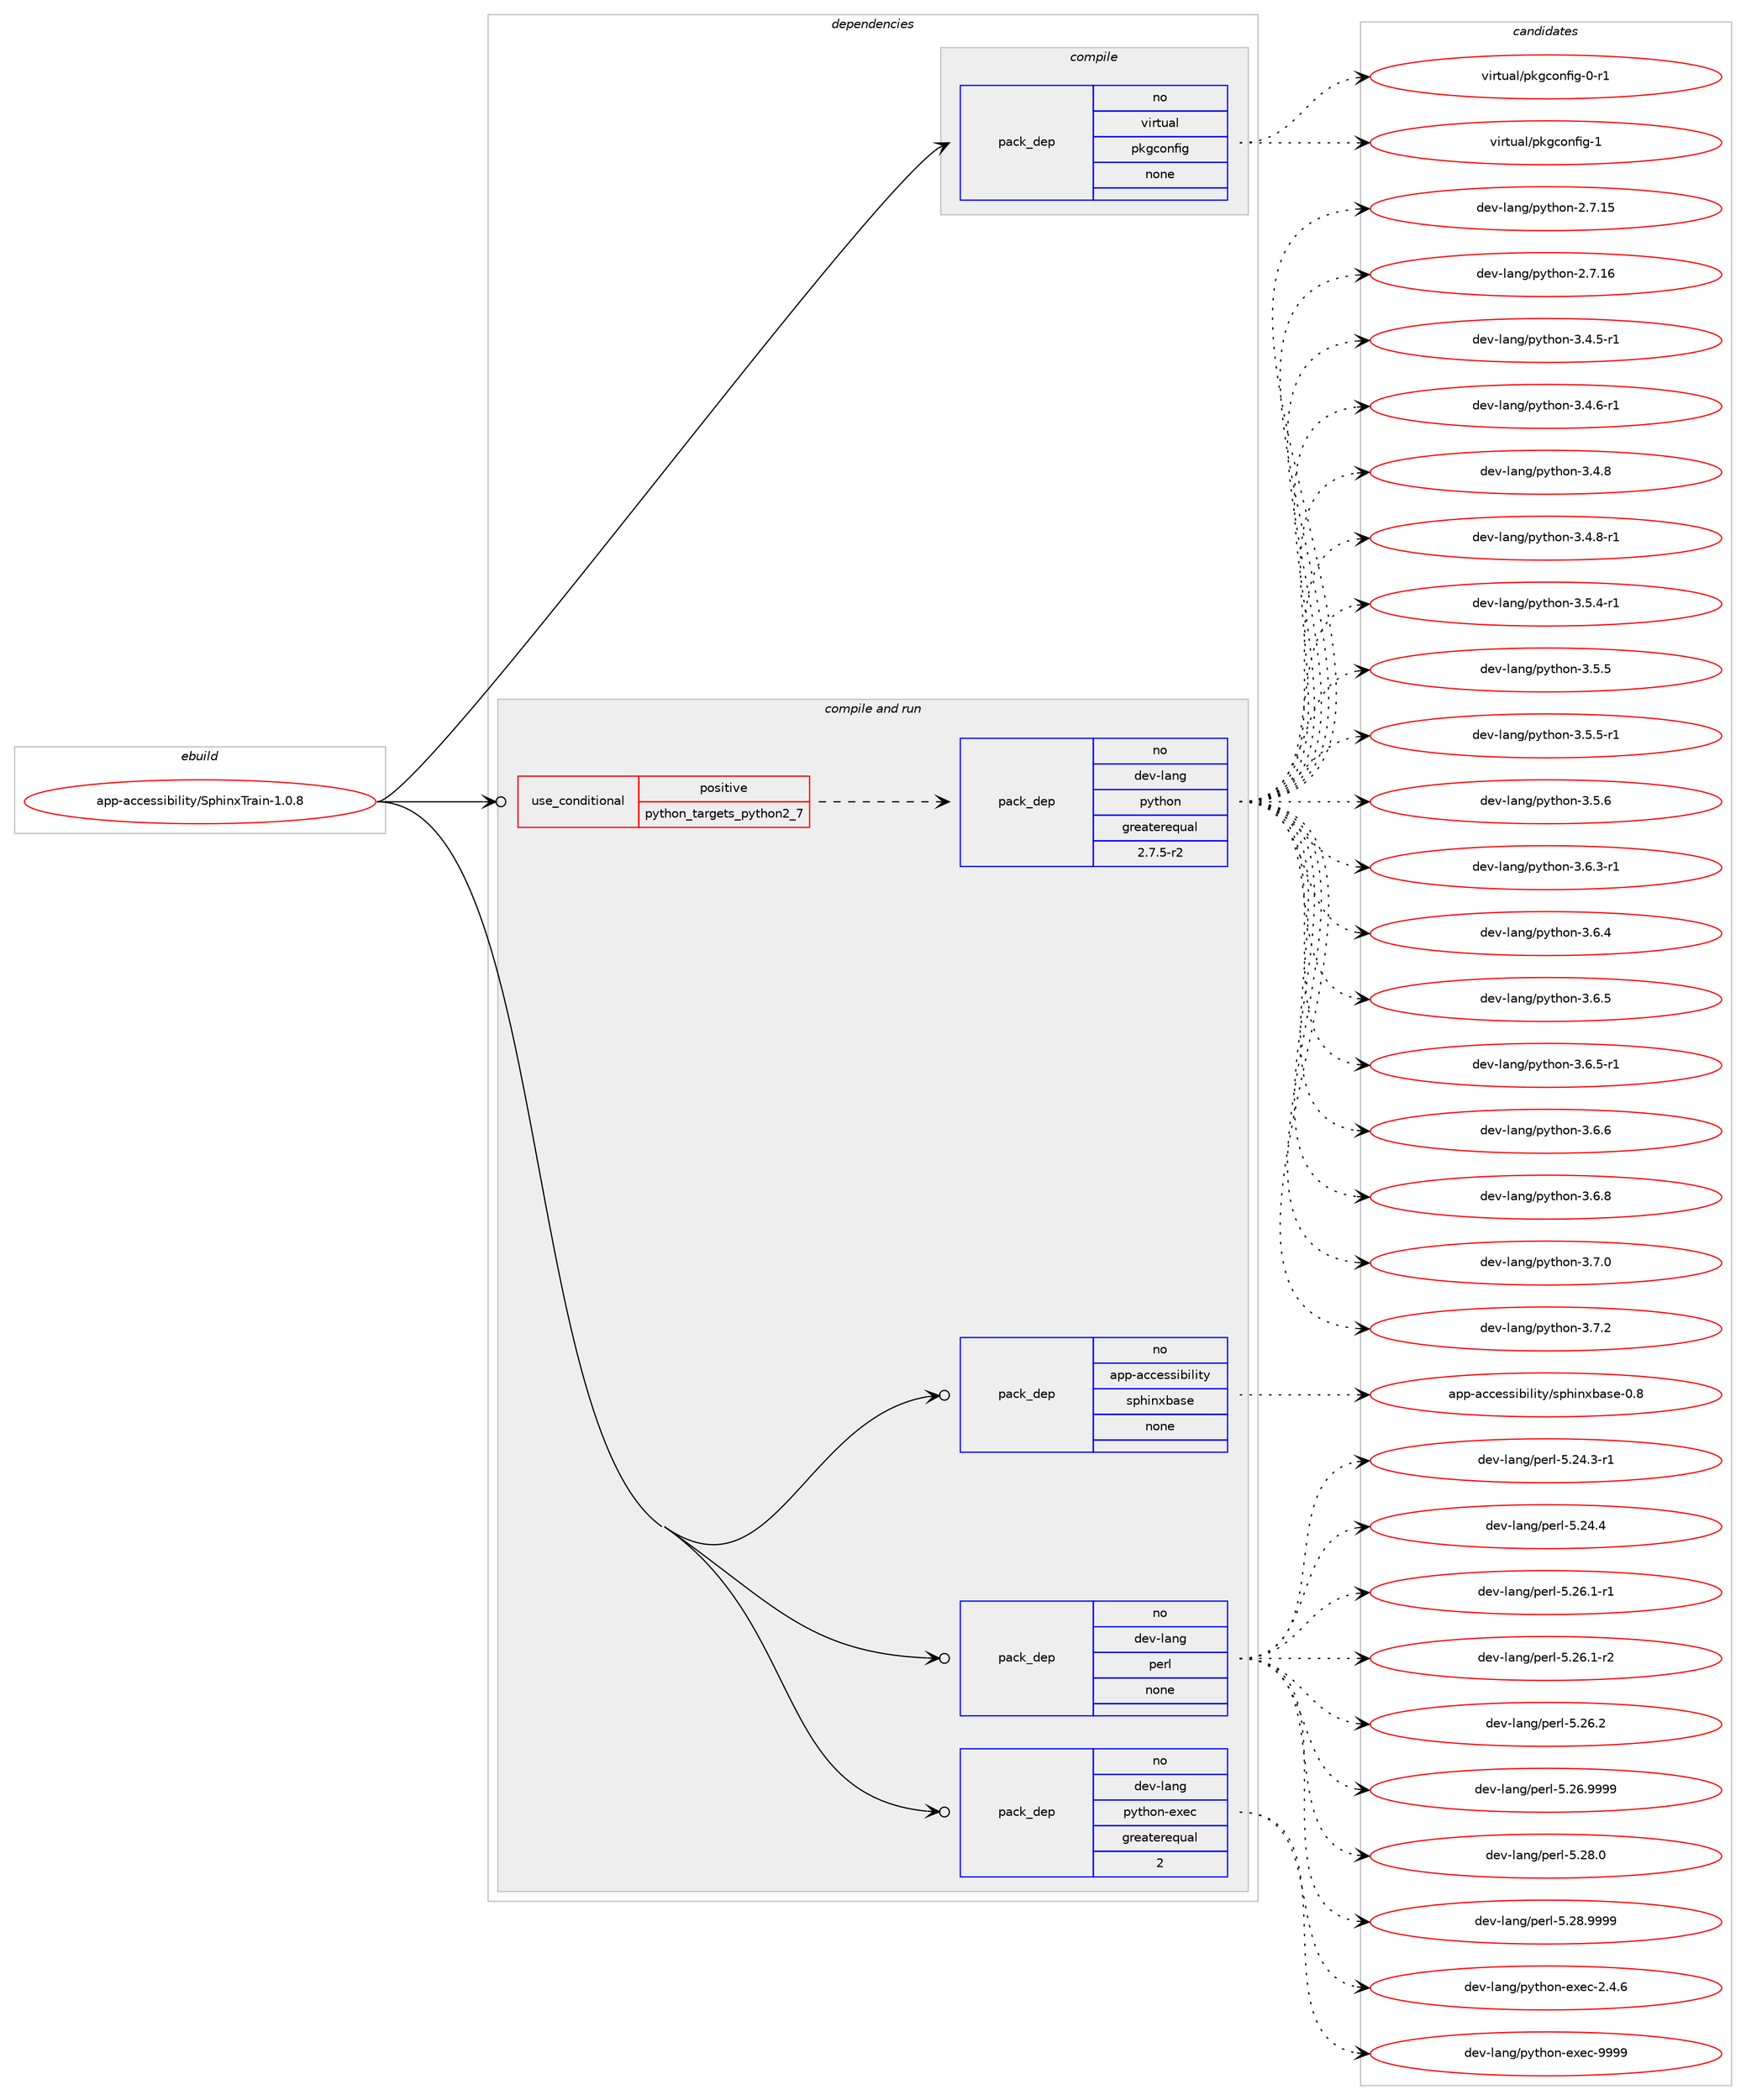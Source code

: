digraph prolog {

# *************
# Graph options
# *************

newrank=true;
concentrate=true;
compound=true;
graph [rankdir=LR,fontname=Helvetica,fontsize=10,ranksep=1.5];#, ranksep=2.5, nodesep=0.2];
edge  [arrowhead=vee];
node  [fontname=Helvetica,fontsize=10];

# **********
# The ebuild
# **********

subgraph cluster_leftcol {
color=gray;
rank=same;
label=<<i>ebuild</i>>;
id [label="app-accessibility/SphinxTrain-1.0.8", color=red, width=4, href="../app-accessibility/SphinxTrain-1.0.8.svg"];
}

# ****************
# The dependencies
# ****************

subgraph cluster_midcol {
color=gray;
label=<<i>dependencies</i>>;
subgraph cluster_compile {
fillcolor="#eeeeee";
style=filled;
label=<<i>compile</i>>;
subgraph pack898896 {
dependency1262890 [label=<<TABLE BORDER="0" CELLBORDER="1" CELLSPACING="0" CELLPADDING="4" WIDTH="220"><TR><TD ROWSPAN="6" CELLPADDING="30">pack_dep</TD></TR><TR><TD WIDTH="110">no</TD></TR><TR><TD>virtual</TD></TR><TR><TD>pkgconfig</TD></TR><TR><TD>none</TD></TR><TR><TD></TD></TR></TABLE>>, shape=none, color=blue];
}
id:e -> dependency1262890:w [weight=20,style="solid",arrowhead="vee"];
}
subgraph cluster_compileandrun {
fillcolor="#eeeeee";
style=filled;
label=<<i>compile and run</i>>;
subgraph cond344438 {
dependency1262891 [label=<<TABLE BORDER="0" CELLBORDER="1" CELLSPACING="0" CELLPADDING="4"><TR><TD ROWSPAN="3" CELLPADDING="10">use_conditional</TD></TR><TR><TD>positive</TD></TR><TR><TD>python_targets_python2_7</TD></TR></TABLE>>, shape=none, color=red];
subgraph pack898897 {
dependency1262892 [label=<<TABLE BORDER="0" CELLBORDER="1" CELLSPACING="0" CELLPADDING="4" WIDTH="220"><TR><TD ROWSPAN="6" CELLPADDING="30">pack_dep</TD></TR><TR><TD WIDTH="110">no</TD></TR><TR><TD>dev-lang</TD></TR><TR><TD>python</TD></TR><TR><TD>greaterequal</TD></TR><TR><TD>2.7.5-r2</TD></TR></TABLE>>, shape=none, color=blue];
}
dependency1262891:e -> dependency1262892:w [weight=20,style="dashed",arrowhead="vee"];
}
id:e -> dependency1262891:w [weight=20,style="solid",arrowhead="odotvee"];
subgraph pack898898 {
dependency1262893 [label=<<TABLE BORDER="0" CELLBORDER="1" CELLSPACING="0" CELLPADDING="4" WIDTH="220"><TR><TD ROWSPAN="6" CELLPADDING="30">pack_dep</TD></TR><TR><TD WIDTH="110">no</TD></TR><TR><TD>app-accessibility</TD></TR><TR><TD>sphinxbase</TD></TR><TR><TD>none</TD></TR><TR><TD></TD></TR></TABLE>>, shape=none, color=blue];
}
id:e -> dependency1262893:w [weight=20,style="solid",arrowhead="odotvee"];
subgraph pack898899 {
dependency1262894 [label=<<TABLE BORDER="0" CELLBORDER="1" CELLSPACING="0" CELLPADDING="4" WIDTH="220"><TR><TD ROWSPAN="6" CELLPADDING="30">pack_dep</TD></TR><TR><TD WIDTH="110">no</TD></TR><TR><TD>dev-lang</TD></TR><TR><TD>perl</TD></TR><TR><TD>none</TD></TR><TR><TD></TD></TR></TABLE>>, shape=none, color=blue];
}
id:e -> dependency1262894:w [weight=20,style="solid",arrowhead="odotvee"];
subgraph pack898900 {
dependency1262895 [label=<<TABLE BORDER="0" CELLBORDER="1" CELLSPACING="0" CELLPADDING="4" WIDTH="220"><TR><TD ROWSPAN="6" CELLPADDING="30">pack_dep</TD></TR><TR><TD WIDTH="110">no</TD></TR><TR><TD>dev-lang</TD></TR><TR><TD>python-exec</TD></TR><TR><TD>greaterequal</TD></TR><TR><TD>2</TD></TR></TABLE>>, shape=none, color=blue];
}
id:e -> dependency1262895:w [weight=20,style="solid",arrowhead="odotvee"];
}
subgraph cluster_run {
fillcolor="#eeeeee";
style=filled;
label=<<i>run</i>>;
}
}

# **************
# The candidates
# **************

subgraph cluster_choices {
rank=same;
color=gray;
label=<<i>candidates</i>>;

subgraph choice898896 {
color=black;
nodesep=1;
choice11810511411611797108471121071039911111010210510345484511449 [label="virtual/pkgconfig-0-r1", color=red, width=4,href="../virtual/pkgconfig-0-r1.svg"];
choice1181051141161179710847112107103991111101021051034549 [label="virtual/pkgconfig-1", color=red, width=4,href="../virtual/pkgconfig-1.svg"];
dependency1262890:e -> choice11810511411611797108471121071039911111010210510345484511449:w [style=dotted,weight="100"];
dependency1262890:e -> choice1181051141161179710847112107103991111101021051034549:w [style=dotted,weight="100"];
}
subgraph choice898897 {
color=black;
nodesep=1;
choice10010111845108971101034711212111610411111045504655464953 [label="dev-lang/python-2.7.15", color=red, width=4,href="../dev-lang/python-2.7.15.svg"];
choice10010111845108971101034711212111610411111045504655464954 [label="dev-lang/python-2.7.16", color=red, width=4,href="../dev-lang/python-2.7.16.svg"];
choice1001011184510897110103471121211161041111104551465246534511449 [label="dev-lang/python-3.4.5-r1", color=red, width=4,href="../dev-lang/python-3.4.5-r1.svg"];
choice1001011184510897110103471121211161041111104551465246544511449 [label="dev-lang/python-3.4.6-r1", color=red, width=4,href="../dev-lang/python-3.4.6-r1.svg"];
choice100101118451089711010347112121116104111110455146524656 [label="dev-lang/python-3.4.8", color=red, width=4,href="../dev-lang/python-3.4.8.svg"];
choice1001011184510897110103471121211161041111104551465246564511449 [label="dev-lang/python-3.4.8-r1", color=red, width=4,href="../dev-lang/python-3.4.8-r1.svg"];
choice1001011184510897110103471121211161041111104551465346524511449 [label="dev-lang/python-3.5.4-r1", color=red, width=4,href="../dev-lang/python-3.5.4-r1.svg"];
choice100101118451089711010347112121116104111110455146534653 [label="dev-lang/python-3.5.5", color=red, width=4,href="../dev-lang/python-3.5.5.svg"];
choice1001011184510897110103471121211161041111104551465346534511449 [label="dev-lang/python-3.5.5-r1", color=red, width=4,href="../dev-lang/python-3.5.5-r1.svg"];
choice100101118451089711010347112121116104111110455146534654 [label="dev-lang/python-3.5.6", color=red, width=4,href="../dev-lang/python-3.5.6.svg"];
choice1001011184510897110103471121211161041111104551465446514511449 [label="dev-lang/python-3.6.3-r1", color=red, width=4,href="../dev-lang/python-3.6.3-r1.svg"];
choice100101118451089711010347112121116104111110455146544652 [label="dev-lang/python-3.6.4", color=red, width=4,href="../dev-lang/python-3.6.4.svg"];
choice100101118451089711010347112121116104111110455146544653 [label="dev-lang/python-3.6.5", color=red, width=4,href="../dev-lang/python-3.6.5.svg"];
choice1001011184510897110103471121211161041111104551465446534511449 [label="dev-lang/python-3.6.5-r1", color=red, width=4,href="../dev-lang/python-3.6.5-r1.svg"];
choice100101118451089711010347112121116104111110455146544654 [label="dev-lang/python-3.6.6", color=red, width=4,href="../dev-lang/python-3.6.6.svg"];
choice100101118451089711010347112121116104111110455146544656 [label="dev-lang/python-3.6.8", color=red, width=4,href="../dev-lang/python-3.6.8.svg"];
choice100101118451089711010347112121116104111110455146554648 [label="dev-lang/python-3.7.0", color=red, width=4,href="../dev-lang/python-3.7.0.svg"];
choice100101118451089711010347112121116104111110455146554650 [label="dev-lang/python-3.7.2", color=red, width=4,href="../dev-lang/python-3.7.2.svg"];
dependency1262892:e -> choice10010111845108971101034711212111610411111045504655464953:w [style=dotted,weight="100"];
dependency1262892:e -> choice10010111845108971101034711212111610411111045504655464954:w [style=dotted,weight="100"];
dependency1262892:e -> choice1001011184510897110103471121211161041111104551465246534511449:w [style=dotted,weight="100"];
dependency1262892:e -> choice1001011184510897110103471121211161041111104551465246544511449:w [style=dotted,weight="100"];
dependency1262892:e -> choice100101118451089711010347112121116104111110455146524656:w [style=dotted,weight="100"];
dependency1262892:e -> choice1001011184510897110103471121211161041111104551465246564511449:w [style=dotted,weight="100"];
dependency1262892:e -> choice1001011184510897110103471121211161041111104551465346524511449:w [style=dotted,weight="100"];
dependency1262892:e -> choice100101118451089711010347112121116104111110455146534653:w [style=dotted,weight="100"];
dependency1262892:e -> choice1001011184510897110103471121211161041111104551465346534511449:w [style=dotted,weight="100"];
dependency1262892:e -> choice100101118451089711010347112121116104111110455146534654:w [style=dotted,weight="100"];
dependency1262892:e -> choice1001011184510897110103471121211161041111104551465446514511449:w [style=dotted,weight="100"];
dependency1262892:e -> choice100101118451089711010347112121116104111110455146544652:w [style=dotted,weight="100"];
dependency1262892:e -> choice100101118451089711010347112121116104111110455146544653:w [style=dotted,weight="100"];
dependency1262892:e -> choice1001011184510897110103471121211161041111104551465446534511449:w [style=dotted,weight="100"];
dependency1262892:e -> choice100101118451089711010347112121116104111110455146544654:w [style=dotted,weight="100"];
dependency1262892:e -> choice100101118451089711010347112121116104111110455146544656:w [style=dotted,weight="100"];
dependency1262892:e -> choice100101118451089711010347112121116104111110455146554648:w [style=dotted,weight="100"];
dependency1262892:e -> choice100101118451089711010347112121116104111110455146554650:w [style=dotted,weight="100"];
}
subgraph choice898898 {
color=black;
nodesep=1;
choice97112112459799991011151151059810510810511612147115112104105110120989711510145484656 [label="app-accessibility/sphinxbase-0.8", color=red, width=4,href="../app-accessibility/sphinxbase-0.8.svg"];
dependency1262893:e -> choice97112112459799991011151151059810510810511612147115112104105110120989711510145484656:w [style=dotted,weight="100"];
}
subgraph choice898899 {
color=black;
nodesep=1;
choice100101118451089711010347112101114108455346505246514511449 [label="dev-lang/perl-5.24.3-r1", color=red, width=4,href="../dev-lang/perl-5.24.3-r1.svg"];
choice10010111845108971101034711210111410845534650524652 [label="dev-lang/perl-5.24.4", color=red, width=4,href="../dev-lang/perl-5.24.4.svg"];
choice100101118451089711010347112101114108455346505446494511449 [label="dev-lang/perl-5.26.1-r1", color=red, width=4,href="../dev-lang/perl-5.26.1-r1.svg"];
choice100101118451089711010347112101114108455346505446494511450 [label="dev-lang/perl-5.26.1-r2", color=red, width=4,href="../dev-lang/perl-5.26.1-r2.svg"];
choice10010111845108971101034711210111410845534650544650 [label="dev-lang/perl-5.26.2", color=red, width=4,href="../dev-lang/perl-5.26.2.svg"];
choice10010111845108971101034711210111410845534650544657575757 [label="dev-lang/perl-5.26.9999", color=red, width=4,href="../dev-lang/perl-5.26.9999.svg"];
choice10010111845108971101034711210111410845534650564648 [label="dev-lang/perl-5.28.0", color=red, width=4,href="../dev-lang/perl-5.28.0.svg"];
choice10010111845108971101034711210111410845534650564657575757 [label="dev-lang/perl-5.28.9999", color=red, width=4,href="../dev-lang/perl-5.28.9999.svg"];
dependency1262894:e -> choice100101118451089711010347112101114108455346505246514511449:w [style=dotted,weight="100"];
dependency1262894:e -> choice10010111845108971101034711210111410845534650524652:w [style=dotted,weight="100"];
dependency1262894:e -> choice100101118451089711010347112101114108455346505446494511449:w [style=dotted,weight="100"];
dependency1262894:e -> choice100101118451089711010347112101114108455346505446494511450:w [style=dotted,weight="100"];
dependency1262894:e -> choice10010111845108971101034711210111410845534650544650:w [style=dotted,weight="100"];
dependency1262894:e -> choice10010111845108971101034711210111410845534650544657575757:w [style=dotted,weight="100"];
dependency1262894:e -> choice10010111845108971101034711210111410845534650564648:w [style=dotted,weight="100"];
dependency1262894:e -> choice10010111845108971101034711210111410845534650564657575757:w [style=dotted,weight="100"];
}
subgraph choice898900 {
color=black;
nodesep=1;
choice1001011184510897110103471121211161041111104510112010199455046524654 [label="dev-lang/python-exec-2.4.6", color=red, width=4,href="../dev-lang/python-exec-2.4.6.svg"];
choice10010111845108971101034711212111610411111045101120101994557575757 [label="dev-lang/python-exec-9999", color=red, width=4,href="../dev-lang/python-exec-9999.svg"];
dependency1262895:e -> choice1001011184510897110103471121211161041111104510112010199455046524654:w [style=dotted,weight="100"];
dependency1262895:e -> choice10010111845108971101034711212111610411111045101120101994557575757:w [style=dotted,weight="100"];
}
}

}
